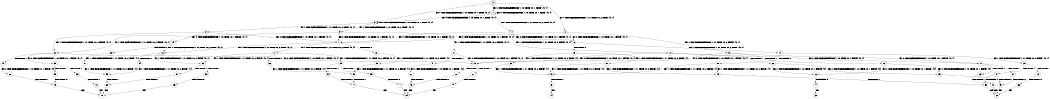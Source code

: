 digraph BCG {
size = "7, 10.5";
center = TRUE;
node [shape = circle];
0 [peripheries = 2];
0 -> 1 [label = "EX !0 !ATOMIC_EXCH_BRANCH (1, +0, TRUE, +0, 1, TRUE) !{0, 1}"];
0 -> 2 [label = "EX !1 !ATOMIC_EXCH_BRANCH (1, +1, TRUE, +0, 2, TRUE) !{0, 1}"];
0 -> 3 [label = "EX !0 !ATOMIC_EXCH_BRANCH (1, +0, TRUE, +0, 1, TRUE) !{0, 1}"];
1 -> 1 [label = "EX !0 !ATOMIC_EXCH_BRANCH (1, +0, TRUE, +0, 1, TRUE) !{0, 1}"];
1 -> 4 [label = "EX !1 !ATOMIC_EXCH_BRANCH (1, +1, TRUE, +0, 2, TRUE) !{0, 1}"];
1 -> 3 [label = "EX !0 !ATOMIC_EXCH_BRANCH (1, +0, TRUE, +0, 1, TRUE) !{0, 1}"];
2 -> 5 [label = "EX !1 !ATOMIC_EXCH_BRANCH (1, +1, TRUE, +0, 2, FALSE) !{0, 1}"];
2 -> 6 [label = "EX !0 !ATOMIC_EXCH_BRANCH (1, +0, TRUE, +0, 1, FALSE) !{0, 1}"];
2 -> 7 [label = "EX !0 !ATOMIC_EXCH_BRANCH (1, +0, TRUE, +0, 1, FALSE) !{0, 1}"];
3 -> 8 [label = "EX !1 !ATOMIC_EXCH_BRANCH (1, +1, TRUE, +0, 2, TRUE) !{0, 1}"];
3 -> 3 [label = "EX !0 !ATOMIC_EXCH_BRANCH (1, +0, TRUE, +0, 1, TRUE) !{0, 1}"];
3 -> 9 [label = "EX !1 !ATOMIC_EXCH_BRANCH (1, +1, TRUE, +0, 2, TRUE) !{0, 1}"];
4 -> 6 [label = "EX !0 !ATOMIC_EXCH_BRANCH (1, +0, TRUE, +0, 1, FALSE) !{0, 1}"];
4 -> 10 [label = "EX !1 !ATOMIC_EXCH_BRANCH (1, +1, TRUE, +0, 2, FALSE) !{0, 1}"];
4 -> 7 [label = "EX !0 !ATOMIC_EXCH_BRANCH (1, +0, TRUE, +0, 1, FALSE) !{0, 1}"];
5 -> 11 [label = "EX !0 !ATOMIC_EXCH_BRANCH (1, +0, TRUE, +0, 1, FALSE) !{0, 1}"];
5 -> 12 [label = "TERMINATE !1"];
5 -> 13 [label = "EX !0 !ATOMIC_EXCH_BRANCH (1, +0, TRUE, +0, 1, FALSE) !{0, 1}"];
6 -> 14 [label = "EX !1 !ATOMIC_EXCH_BRANCH (1, +1, TRUE, +0, 2, TRUE) !{0, 1}"];
6 -> 15 [label = "TERMINATE !0"];
7 -> 16 [label = "EX !1 !ATOMIC_EXCH_BRANCH (1, +1, TRUE, +0, 2, TRUE) !{0, 1}"];
7 -> 17 [label = "EX !1 !ATOMIC_EXCH_BRANCH (1, +1, TRUE, +0, 2, TRUE) !{0, 1}"];
7 -> 18 [label = "TERMINATE !0"];
8 -> 19 [label = "EX !0 !ATOMIC_EXCH_BRANCH (1, +0, TRUE, +0, 1, FALSE) !{0, 1}"];
8 -> 20 [label = "EX !1 !ATOMIC_EXCH_BRANCH (1, +1, TRUE, +0, 2, FALSE) !{0, 1}"];
8 -> 7 [label = "EX !0 !ATOMIC_EXCH_BRANCH (1, +0, TRUE, +0, 1, FALSE) !{0, 1}"];
9 -> 20 [label = "EX !1 !ATOMIC_EXCH_BRANCH (1, +1, TRUE, +0, 2, FALSE) !{0, 1}"];
9 -> 7 [label = "EX !0 !ATOMIC_EXCH_BRANCH (1, +0, TRUE, +0, 1, FALSE) !{0, 1}"];
9 -> 21 [label = "EX !1 !ATOMIC_EXCH_BRANCH (1, +1, TRUE, +0, 2, FALSE) !{0, 1}"];
10 -> 11 [label = "EX !0 !ATOMIC_EXCH_BRANCH (1, +0, TRUE, +0, 1, FALSE) !{0, 1}"];
10 -> 22 [label = "TERMINATE !1"];
10 -> 13 [label = "EX !0 !ATOMIC_EXCH_BRANCH (1, +0, TRUE, +0, 1, FALSE) !{0, 1}"];
11 -> 23 [label = "TERMINATE !0"];
11 -> 24 [label = "TERMINATE !1"];
12 -> 25 [label = "EX !0 !ATOMIC_EXCH_BRANCH (1, +0, TRUE, +0, 1, FALSE) !{0}"];
12 -> 26 [label = "EX !0 !ATOMIC_EXCH_BRANCH (1, +0, TRUE, +0, 1, FALSE) !{0}"];
13 -> 27 [label = "TERMINATE !0"];
13 -> 28 [label = "TERMINATE !1"];
14 -> 29 [label = "EX !1 !ATOMIC_EXCH_BRANCH (1, +1, TRUE, +0, 2, FALSE) !{0, 1}"];
14 -> 30 [label = "TERMINATE !0"];
15 -> 31 [label = "EX !1 !ATOMIC_EXCH_BRANCH (1, +1, TRUE, +0, 2, TRUE) !{1}"];
15 -> 32 [label = "EX !1 !ATOMIC_EXCH_BRANCH (1, +1, TRUE, +0, 2, TRUE) !{1}"];
16 -> 33 [label = "EX !1 !ATOMIC_EXCH_BRANCH (1, +1, TRUE, +0, 2, FALSE) !{0, 1}"];
16 -> 34 [label = "TERMINATE !0"];
17 -> 33 [label = "EX !1 !ATOMIC_EXCH_BRANCH (1, +1, TRUE, +0, 2, FALSE) !{0, 1}"];
17 -> 35 [label = "EX !1 !ATOMIC_EXCH_BRANCH (1, +1, TRUE, +0, 2, FALSE) !{0, 1}"];
17 -> 36 [label = "TERMINATE !0"];
18 -> 37 [label = "EX !1 !ATOMIC_EXCH_BRANCH (1, +1, TRUE, +0, 2, TRUE) !{1}"];
19 -> 16 [label = "EX !1 !ATOMIC_EXCH_BRANCH (1, +1, TRUE, +0, 2, TRUE) !{0, 1}"];
19 -> 38 [label = "TERMINATE !0"];
20 -> 39 [label = "EX !0 !ATOMIC_EXCH_BRANCH (1, +0, TRUE, +0, 1, FALSE) !{0, 1}"];
20 -> 40 [label = "TERMINATE !1"];
20 -> 13 [label = "EX !0 !ATOMIC_EXCH_BRANCH (1, +0, TRUE, +0, 1, FALSE) !{0, 1}"];
21 -> 13 [label = "EX !0 !ATOMIC_EXCH_BRANCH (1, +0, TRUE, +0, 1, FALSE) !{0, 1}"];
21 -> 41 [label = "TERMINATE !1"];
22 -> 25 [label = "EX !0 !ATOMIC_EXCH_BRANCH (1, +0, TRUE, +0, 1, FALSE) !{0}"];
22 -> 26 [label = "EX !0 !ATOMIC_EXCH_BRANCH (1, +0, TRUE, +0, 1, FALSE) !{0}"];
23 -> 42 [label = "TERMINATE !1"];
24 -> 43 [label = "TERMINATE !0"];
25 -> 43 [label = "TERMINATE !0"];
26 -> 44 [label = "TERMINATE !0"];
27 -> 45 [label = "TERMINATE !1"];
28 -> 46 [label = "TERMINATE !0"];
29 -> 47 [label = "TERMINATE !0"];
29 -> 48 [label = "TERMINATE !1"];
30 -> 49 [label = "EX !1 !ATOMIC_EXCH_BRANCH (1, +1, TRUE, +0, 2, FALSE) !{1}"];
30 -> 50 [label = "EX !1 !ATOMIC_EXCH_BRANCH (1, +1, TRUE, +0, 2, FALSE) !{1}"];
31 -> 49 [label = "EX !1 !ATOMIC_EXCH_BRANCH (1, +1, TRUE, +0, 2, FALSE) !{1}"];
31 -> 50 [label = "EX !1 !ATOMIC_EXCH_BRANCH (1, +1, TRUE, +0, 2, FALSE) !{1}"];
32 -> 50 [label = "EX !1 !ATOMIC_EXCH_BRANCH (1, +1, TRUE, +0, 2, FALSE) !{1}"];
33 -> 51 [label = "TERMINATE !0"];
33 -> 52 [label = "TERMINATE !1"];
34 -> 53 [label = "EX !1 !ATOMIC_EXCH_BRANCH (1, +1, TRUE, +0, 2, FALSE) !{1}"];
35 -> 54 [label = "TERMINATE !0"];
35 -> 55 [label = "TERMINATE !1"];
36 -> 56 [label = "EX !1 !ATOMIC_EXCH_BRANCH (1, +1, TRUE, +0, 2, FALSE) !{1}"];
37 -> 56 [label = "EX !1 !ATOMIC_EXCH_BRANCH (1, +1, TRUE, +0, 2, FALSE) !{1}"];
38 -> 57 [label = "EX !1 !ATOMIC_EXCH_BRANCH (1, +1, TRUE, +0, 2, TRUE) !{1}"];
39 -> 58 [label = "TERMINATE !0"];
39 -> 59 [label = "TERMINATE !1"];
40 -> 60 [label = "EX !0 !ATOMIC_EXCH_BRANCH (1, +0, TRUE, +0, 1, FALSE) !{0}"];
41 -> 61 [label = "EX !0 !ATOMIC_EXCH_BRANCH (1, +0, TRUE, +0, 1, FALSE) !{0}"];
42 -> 62 [label = "exit"];
43 -> 62 [label = "exit"];
44 -> 63 [label = "exit"];
45 -> 64 [label = "exit"];
46 -> 64 [label = "exit"];
47 -> 65 [label = "TERMINATE !1"];
48 -> 66 [label = "TERMINATE !0"];
49 -> 65 [label = "TERMINATE !1"];
50 -> 67 [label = "TERMINATE !1"];
51 -> 68 [label = "TERMINATE !1"];
52 -> 69 [label = "TERMINATE !0"];
53 -> 68 [label = "TERMINATE !1"];
54 -> 70 [label = "TERMINATE !1"];
55 -> 71 [label = "TERMINATE !0"];
56 -> 70 [label = "TERMINATE !1"];
57 -> 53 [label = "EX !1 !ATOMIC_EXCH_BRANCH (1, +1, TRUE, +0, 2, FALSE) !{1}"];
58 -> 72 [label = "TERMINATE !1"];
59 -> 73 [label = "TERMINATE !0"];
60 -> 73 [label = "TERMINATE !0"];
61 -> 46 [label = "TERMINATE !0"];
65 -> 62 [label = "exit"];
66 -> 62 [label = "exit"];
67 -> 74 [label = "exit"];
68 -> 75 [label = "exit"];
69 -> 75 [label = "exit"];
70 -> 64 [label = "exit"];
71 -> 64 [label = "exit"];
72 -> 75 [label = "exit"];
73 -> 75 [label = "exit"];
}
